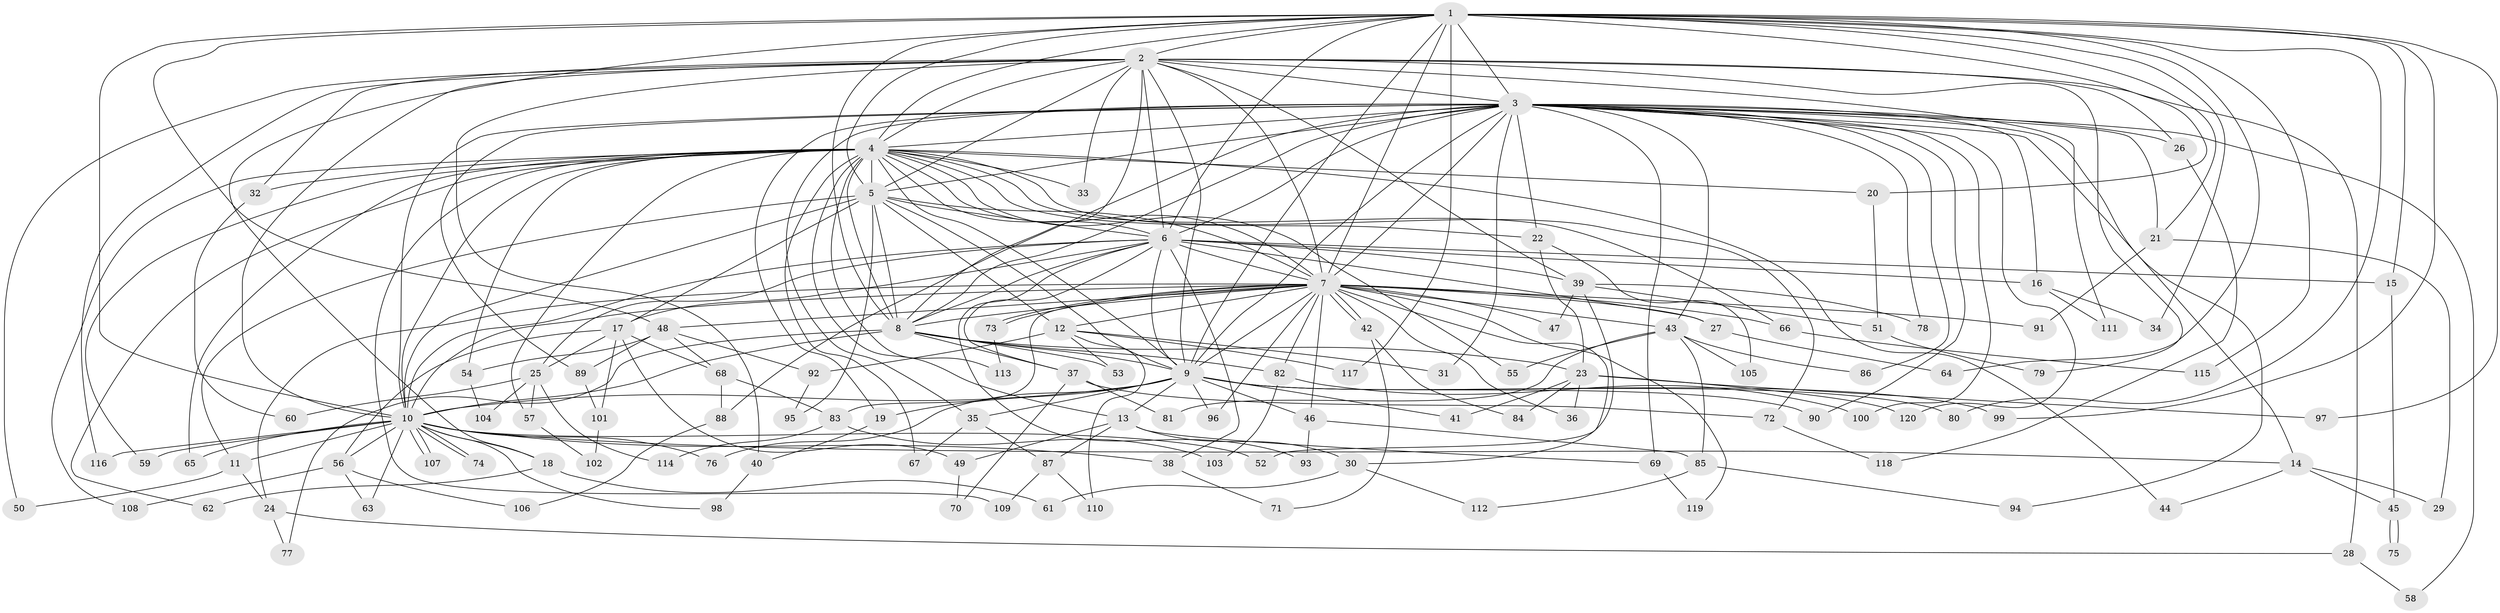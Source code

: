 // Generated by graph-tools (version 1.1) at 2025/01/03/09/25 03:01:18]
// undirected, 120 vertices, 265 edges
graph export_dot {
graph [start="1"]
  node [color=gray90,style=filled];
  1;
  2;
  3;
  4;
  5;
  6;
  7;
  8;
  9;
  10;
  11;
  12;
  13;
  14;
  15;
  16;
  17;
  18;
  19;
  20;
  21;
  22;
  23;
  24;
  25;
  26;
  27;
  28;
  29;
  30;
  31;
  32;
  33;
  34;
  35;
  36;
  37;
  38;
  39;
  40;
  41;
  42;
  43;
  44;
  45;
  46;
  47;
  48;
  49;
  50;
  51;
  52;
  53;
  54;
  55;
  56;
  57;
  58;
  59;
  60;
  61;
  62;
  63;
  64;
  65;
  66;
  67;
  68;
  69;
  70;
  71;
  72;
  73;
  74;
  75;
  76;
  77;
  78;
  79;
  80;
  81;
  82;
  83;
  84;
  85;
  86;
  87;
  88;
  89;
  90;
  91;
  92;
  93;
  94;
  95;
  96;
  97;
  98;
  99;
  100;
  101;
  102;
  103;
  104;
  105;
  106;
  107;
  108;
  109;
  110;
  111;
  112;
  113;
  114;
  115;
  116;
  117;
  118;
  119;
  120;
  1 -- 2;
  1 -- 3;
  1 -- 4;
  1 -- 5;
  1 -- 6;
  1 -- 7;
  1 -- 8;
  1 -- 9;
  1 -- 10;
  1 -- 15;
  1 -- 18;
  1 -- 20;
  1 -- 21;
  1 -- 34;
  1 -- 48;
  1 -- 64;
  1 -- 80;
  1 -- 97;
  1 -- 99;
  1 -- 115;
  1 -- 117;
  2 -- 3;
  2 -- 4;
  2 -- 5;
  2 -- 6;
  2 -- 7;
  2 -- 8;
  2 -- 9;
  2 -- 10;
  2 -- 26;
  2 -- 28;
  2 -- 32;
  2 -- 33;
  2 -- 39;
  2 -- 40;
  2 -- 50;
  2 -- 79;
  2 -- 111;
  2 -- 116;
  3 -- 4;
  3 -- 5;
  3 -- 6;
  3 -- 7;
  3 -- 8;
  3 -- 9;
  3 -- 10;
  3 -- 14;
  3 -- 16;
  3 -- 19;
  3 -- 21;
  3 -- 22;
  3 -- 26;
  3 -- 31;
  3 -- 35;
  3 -- 43;
  3 -- 58;
  3 -- 69;
  3 -- 78;
  3 -- 86;
  3 -- 88;
  3 -- 89;
  3 -- 90;
  3 -- 94;
  3 -- 100;
  3 -- 120;
  4 -- 5;
  4 -- 6;
  4 -- 7;
  4 -- 8;
  4 -- 9;
  4 -- 10;
  4 -- 13;
  4 -- 20;
  4 -- 22;
  4 -- 32;
  4 -- 33;
  4 -- 44;
  4 -- 54;
  4 -- 55;
  4 -- 57;
  4 -- 59;
  4 -- 62;
  4 -- 65;
  4 -- 66;
  4 -- 67;
  4 -- 72;
  4 -- 108;
  4 -- 109;
  4 -- 113;
  5 -- 6;
  5 -- 7;
  5 -- 8;
  5 -- 9;
  5 -- 10;
  5 -- 11;
  5 -- 12;
  5 -- 17;
  5 -- 95;
  6 -- 7;
  6 -- 8;
  6 -- 9;
  6 -- 10;
  6 -- 15;
  6 -- 16;
  6 -- 17;
  6 -- 25;
  6 -- 27;
  6 -- 37;
  6 -- 38;
  6 -- 39;
  6 -- 93;
  7 -- 8;
  7 -- 9;
  7 -- 10;
  7 -- 12;
  7 -- 24;
  7 -- 27;
  7 -- 30;
  7 -- 36;
  7 -- 42;
  7 -- 42;
  7 -- 43;
  7 -- 46;
  7 -- 47;
  7 -- 48;
  7 -- 66;
  7 -- 73;
  7 -- 73;
  7 -- 82;
  7 -- 83;
  7 -- 91;
  7 -- 96;
  7 -- 119;
  8 -- 9;
  8 -- 10;
  8 -- 23;
  8 -- 37;
  8 -- 53;
  8 -- 77;
  8 -- 82;
  9 -- 10;
  9 -- 13;
  9 -- 19;
  9 -- 35;
  9 -- 41;
  9 -- 46;
  9 -- 76;
  9 -- 80;
  9 -- 90;
  9 -- 96;
  9 -- 99;
  10 -- 11;
  10 -- 14;
  10 -- 18;
  10 -- 38;
  10 -- 52;
  10 -- 56;
  10 -- 59;
  10 -- 63;
  10 -- 65;
  10 -- 74;
  10 -- 74;
  10 -- 76;
  10 -- 98;
  10 -- 107;
  10 -- 107;
  10 -- 116;
  11 -- 24;
  11 -- 50;
  12 -- 31;
  12 -- 53;
  12 -- 92;
  12 -- 110;
  12 -- 117;
  13 -- 30;
  13 -- 49;
  13 -- 69;
  13 -- 87;
  14 -- 29;
  14 -- 44;
  14 -- 45;
  15 -- 45;
  16 -- 34;
  16 -- 111;
  17 -- 25;
  17 -- 49;
  17 -- 56;
  17 -- 68;
  17 -- 101;
  18 -- 61;
  18 -- 62;
  19 -- 40;
  20 -- 51;
  21 -- 29;
  21 -- 91;
  22 -- 23;
  22 -- 105;
  23 -- 36;
  23 -- 41;
  23 -- 84;
  23 -- 97;
  23 -- 120;
  24 -- 28;
  24 -- 77;
  25 -- 57;
  25 -- 60;
  25 -- 104;
  25 -- 114;
  26 -- 118;
  27 -- 64;
  28 -- 58;
  30 -- 61;
  30 -- 112;
  32 -- 60;
  35 -- 67;
  35 -- 87;
  37 -- 70;
  37 -- 72;
  37 -- 81;
  38 -- 71;
  39 -- 47;
  39 -- 51;
  39 -- 52;
  39 -- 78;
  40 -- 98;
  42 -- 71;
  42 -- 84;
  43 -- 55;
  43 -- 81;
  43 -- 85;
  43 -- 86;
  43 -- 105;
  45 -- 75;
  45 -- 75;
  46 -- 85;
  46 -- 93;
  48 -- 54;
  48 -- 68;
  48 -- 89;
  48 -- 92;
  49 -- 70;
  51 -- 79;
  54 -- 104;
  56 -- 63;
  56 -- 106;
  56 -- 108;
  57 -- 102;
  66 -- 115;
  68 -- 83;
  68 -- 88;
  69 -- 119;
  72 -- 118;
  73 -- 113;
  82 -- 100;
  82 -- 103;
  83 -- 103;
  83 -- 114;
  85 -- 94;
  85 -- 112;
  87 -- 109;
  87 -- 110;
  88 -- 106;
  89 -- 101;
  92 -- 95;
  101 -- 102;
}

